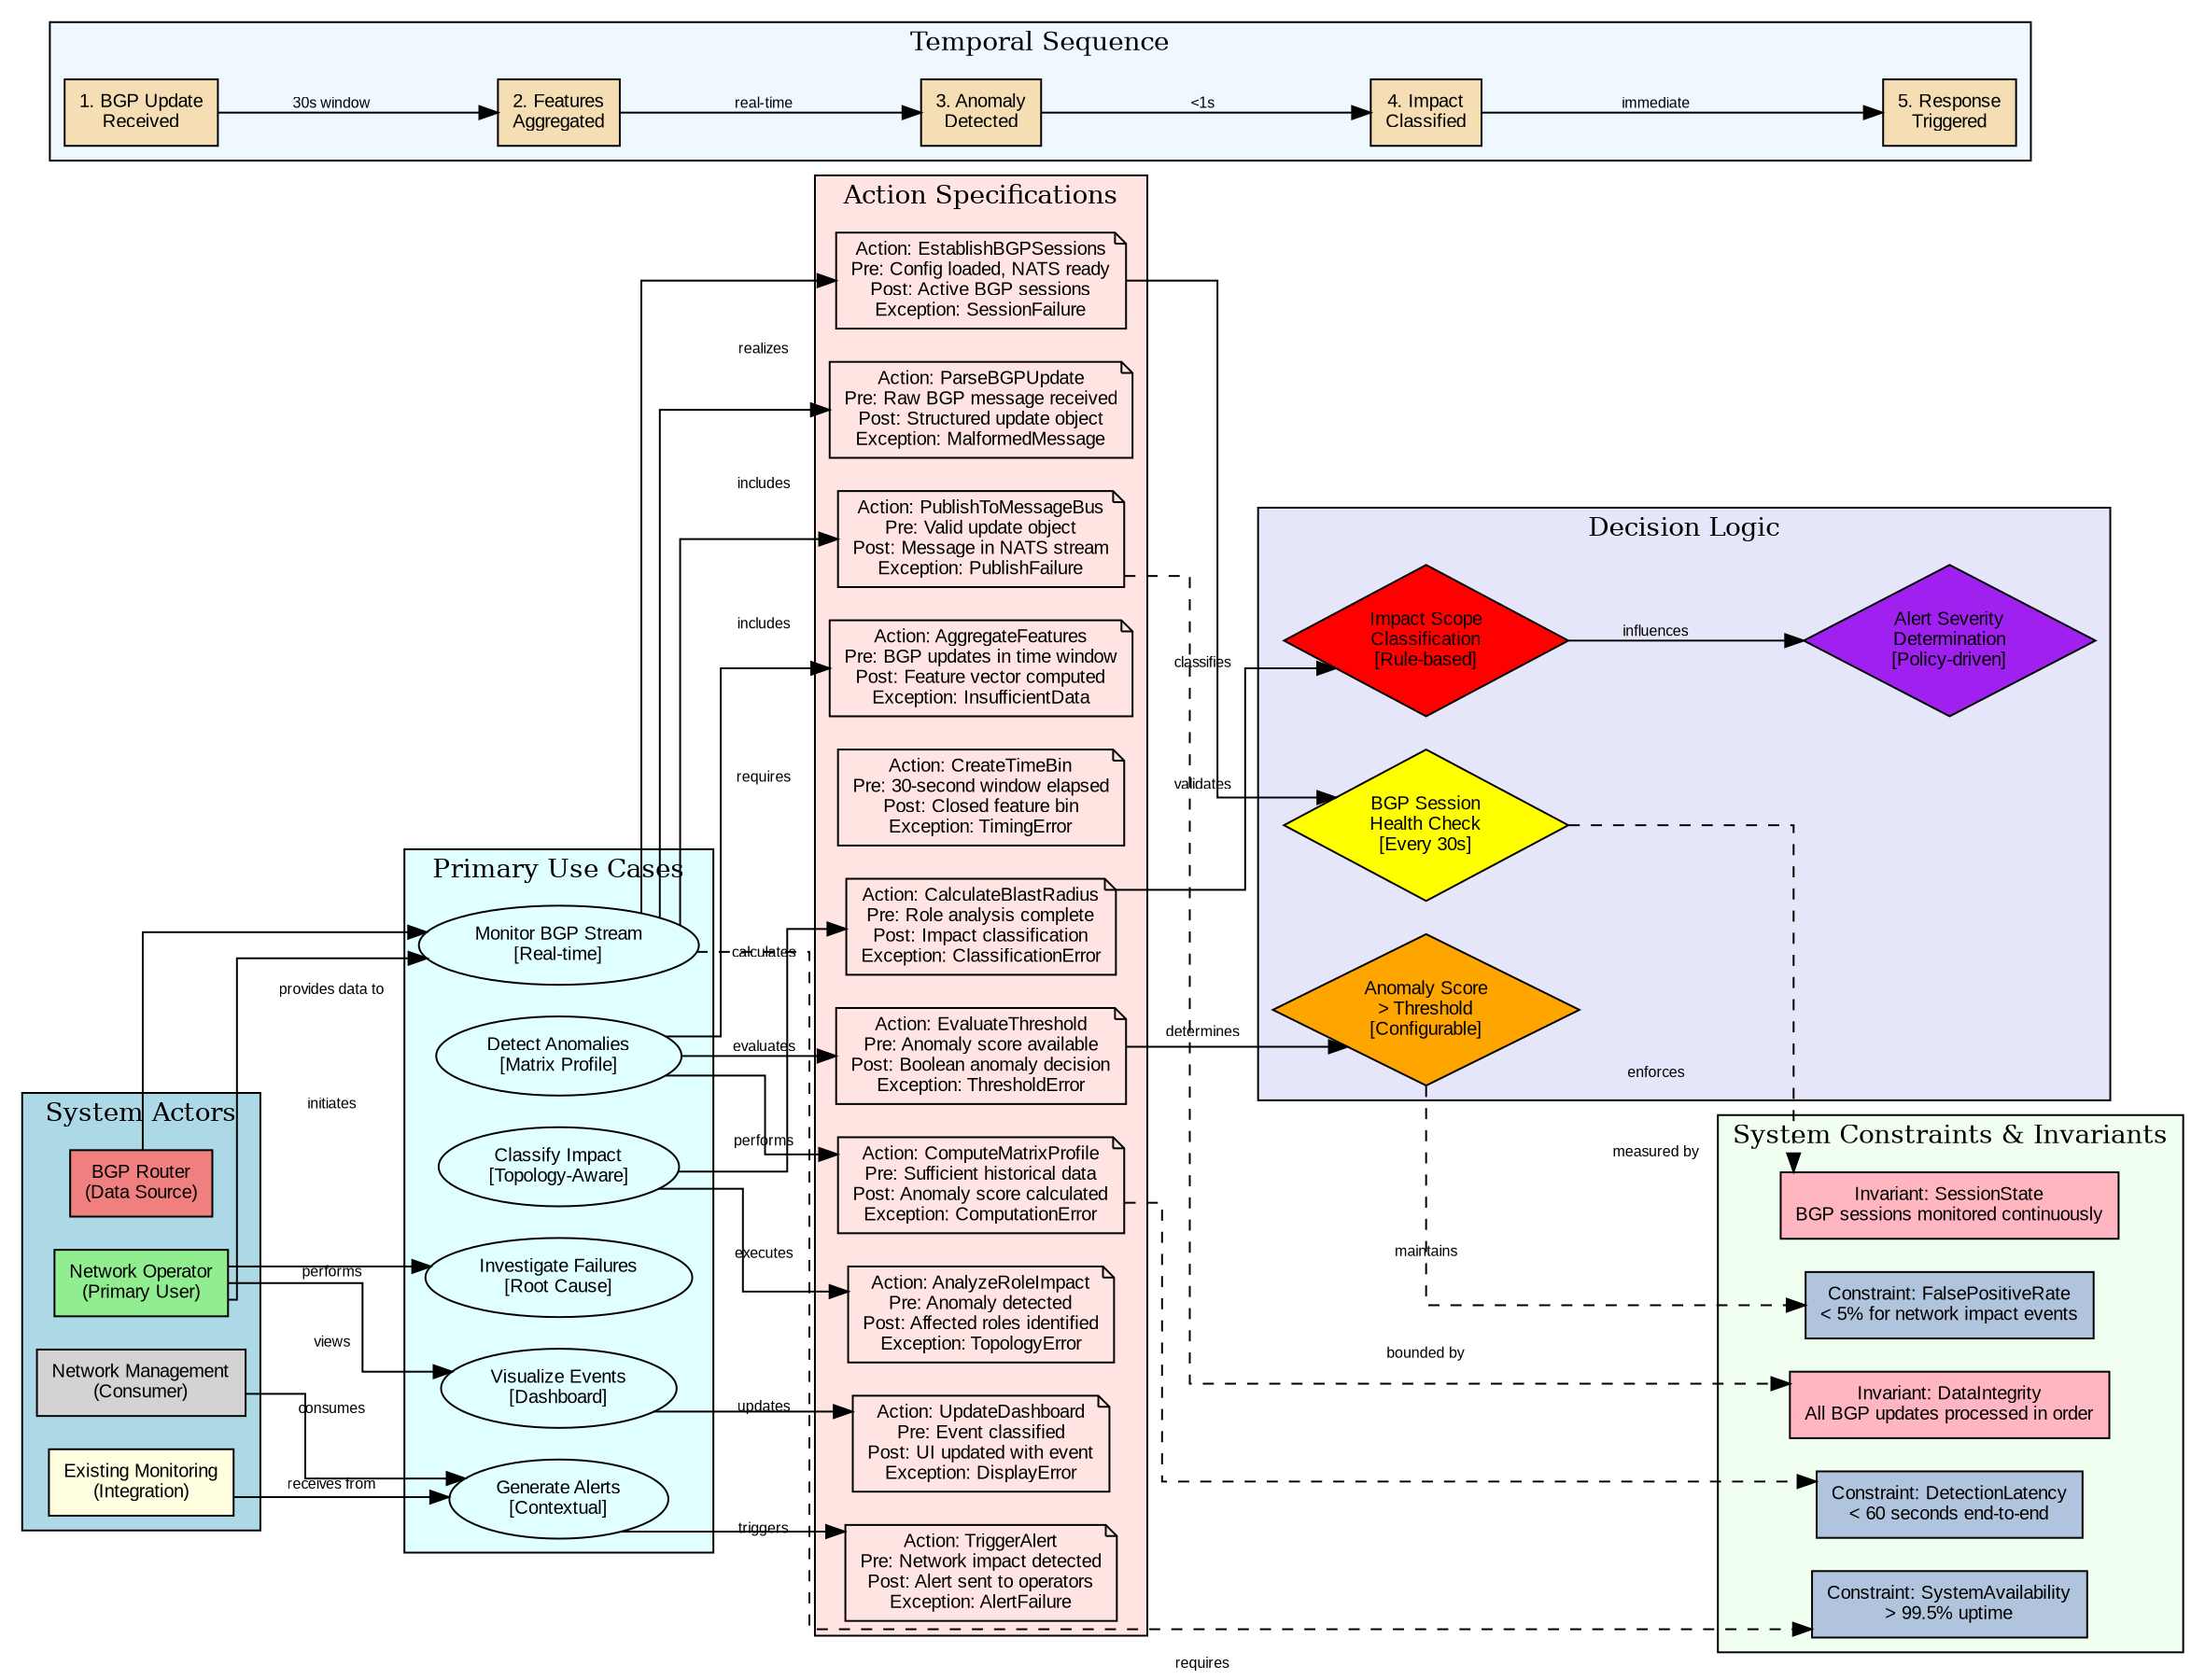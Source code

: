 digraph BGP_Action_Specification {
	rankdir=LR size="16,12" splines=ortho
	node [fontname=Arial fontsize=10]
	edge [fontname=Arial fontsize=8]
	subgraph cluster_actors {
		fillcolor=lightblue label="System Actors" style=filled
		network_operator [label="Network Operator
(Primary User)" fillcolor=lightgreen shape=box style=filled]
		bgp_router [label="BGP Router
(Data Source)" fillcolor=lightcoral shape=box style=filled]
		monitoring_system [label="Existing Monitoring
(Integration)" fillcolor=lightyellow shape=box style=filled]
		management_system [label="Network Management
(Consumer)" fillcolor=lightgray shape=box style=filled]
	}
	subgraph cluster_use_cases {
		fillcolor=lightcyan label="Primary Use Cases" style=filled
		uc_monitor [label="Monitor BGP Stream
[Real-time]" shape=ellipse]
		uc_detect [label="Detect Anomalies
[Matrix Profile]" shape=ellipse]
		uc_classify [label="Classify Impact
[Topology-Aware]" shape=ellipse]
		uc_alert [label="Generate Alerts
[Contextual]" shape=ellipse]
		uc_visualize [label="Visualize Events
[Dashboard]" shape=ellipse]
		uc_investigate [label="Investigate Failures
[Root Cause]" shape=ellipse]
	}
	subgraph cluster_actions {
		fillcolor=mistyrose label="Action Specifications" style=filled
		action_connect [label="Action: EstablishBGPSessions
Pre: Config loaded, NATS ready
Post: Active BGP sessions
Exception: SessionFailure" shape=note]
		action_parse [label="Action: ParseBGPUpdate
Pre: Raw BGP message received
Post: Structured update object
Exception: MalformedMessage" shape=note]
		action_publish [label="Action: PublishToMessageBus
Pre: Valid update object
Post: Message in NATS stream
Exception: PublishFailure" shape=note]
		action_aggregate [label="Action: AggregateFeatures
Pre: BGP updates in time window
Post: Feature vector computed
Exception: InsufficientData" shape=note]
		action_bin [label="Action: CreateTimeBin
Pre: 30-second window elapsed
Post: Closed feature bin
Exception: TimingError" shape=note]
		action_mp [label="Action: ComputeMatrixProfile
Pre: Sufficient historical data
Post: Anomaly score calculated
Exception: ComputationError" shape=note]
		action_threshold [label="Action: EvaluateThreshold
Pre: Anomaly score available
Post: Boolean anomaly decision
Exception: ThresholdError" shape=note]
		action_role [label="Action: AnalyzeRoleImpact
Pre: Anomaly detected
Post: Affected roles identified
Exception: TopologyError" shape=note]
		action_blast [label="Action: CalculateBlastRadius
Pre: Role analysis complete
Post: Impact classification
Exception: ClassificationError" shape=note]
		action_dashboard [label="Action: UpdateDashboard
Pre: Event classified
Post: UI updated with event
Exception: DisplayError" shape=note]
		action_alert [label="Action: TriggerAlert
Pre: Network impact detected
Post: Alert sent to operators
Exception: AlertFailure" shape=note]
	}
	subgraph cluster_decisions {
		fillcolor=lavender label="Decision Logic" style=filled
		decision_session [label="BGP Session
Health Check
[Every 30s]" fillcolor=yellow shape=diamond style=filled]
		decision_anomaly [label="Anomaly Score
> Threshold
[Configurable]" fillcolor=orange shape=diamond style=filled]
		decision_impact [label="Impact Scope
Classification
[Rule-based]" fillcolor=red shape=diamond style=filled]
		decision_alert [label="Alert Severity
Determination
[Policy-driven]" fillcolor=purple shape=diamond style=filled]
	}
	subgraph cluster_constraints {
		fillcolor=honeydew label="System Constraints & Invariants" style=filled
		constraint_latency [label="Constraint: DetectionLatency
< 60 seconds end-to-end" fillcolor=lightsteelblue shape=box style=filled]
		constraint_accuracy [label="Constraint: FalsePositiveRate
< 5% for network impact events" fillcolor=lightsteelblue shape=box style=filled]
		constraint_availability [label="Constraint: SystemAvailability
> 99.5% uptime" fillcolor=lightsteelblue shape=box style=filled]
		invariant_data [label="Invariant: DataIntegrity
All BGP updates processed in order" fillcolor=lightpink shape=box style=filled]
		invariant_session [label="Invariant: SessionState
BGP sessions monitored continuously" fillcolor=lightpink shape=box style=filled]
	}
	network_operator -> uc_monitor [label=initiates]
	network_operator -> uc_investigate [label=performs]
	network_operator -> uc_visualize [label=views]
	bgp_router -> uc_monitor [label="provides data to"]
	monitoring_system -> uc_alert [label="receives from"]
	management_system -> uc_alert [label=consumes]
	uc_monitor -> action_connect [label=realizes]
	uc_monitor -> action_parse [label=includes]
	uc_monitor -> action_publish [label=includes]
	uc_detect -> action_aggregate [label=requires]
	uc_detect -> action_mp [label=performs]
	uc_detect -> action_threshold [label=evaluates]
	uc_classify -> action_role [label=executes]
	uc_classify -> action_blast [label=calculates]
	uc_alert -> action_alert [label=triggers]
	uc_visualize -> action_dashboard [label=updates]
	action_connect -> decision_session [label=validates]
	action_threshold -> decision_anomaly [label=determines]
	action_blast -> decision_impact [label=classifies]
	decision_impact -> decision_alert [label=influences]
	action_mp -> constraint_latency [label="bounded by" style=dashed]
	decision_anomaly -> constraint_accuracy [label="measured by" style=dashed]
	uc_monitor -> constraint_availability [label=requires style=dashed]
	action_publish -> invariant_data [label=maintains style=dashed]
	decision_session -> invariant_session [label=enforces style=dashed]
	subgraph cluster_sequence {
		fillcolor=aliceblue label="Temporal Sequence" style=filled
		seq_1 [label="1. BGP Update
Received" fillcolor=wheat shape=box style=filled]
		seq_2 [label="2. Features
Aggregated" fillcolor=wheat shape=box style=filled]
		seq_3 [label="3. Anomaly
Detected" fillcolor=wheat shape=box style=filled]
		seq_4 [label="4. Impact
Classified" fillcolor=wheat shape=box style=filled]
		seq_5 [label="5. Response
Triggered" fillcolor=wheat shape=box style=filled]
		seq_1 -> seq_2 [label="30s window"]
		seq_2 -> seq_3 [label="real-time"]
		seq_3 -> seq_4 [label="<1s"]
		seq_4 -> seq_5 [label=immediate]
	}
}
